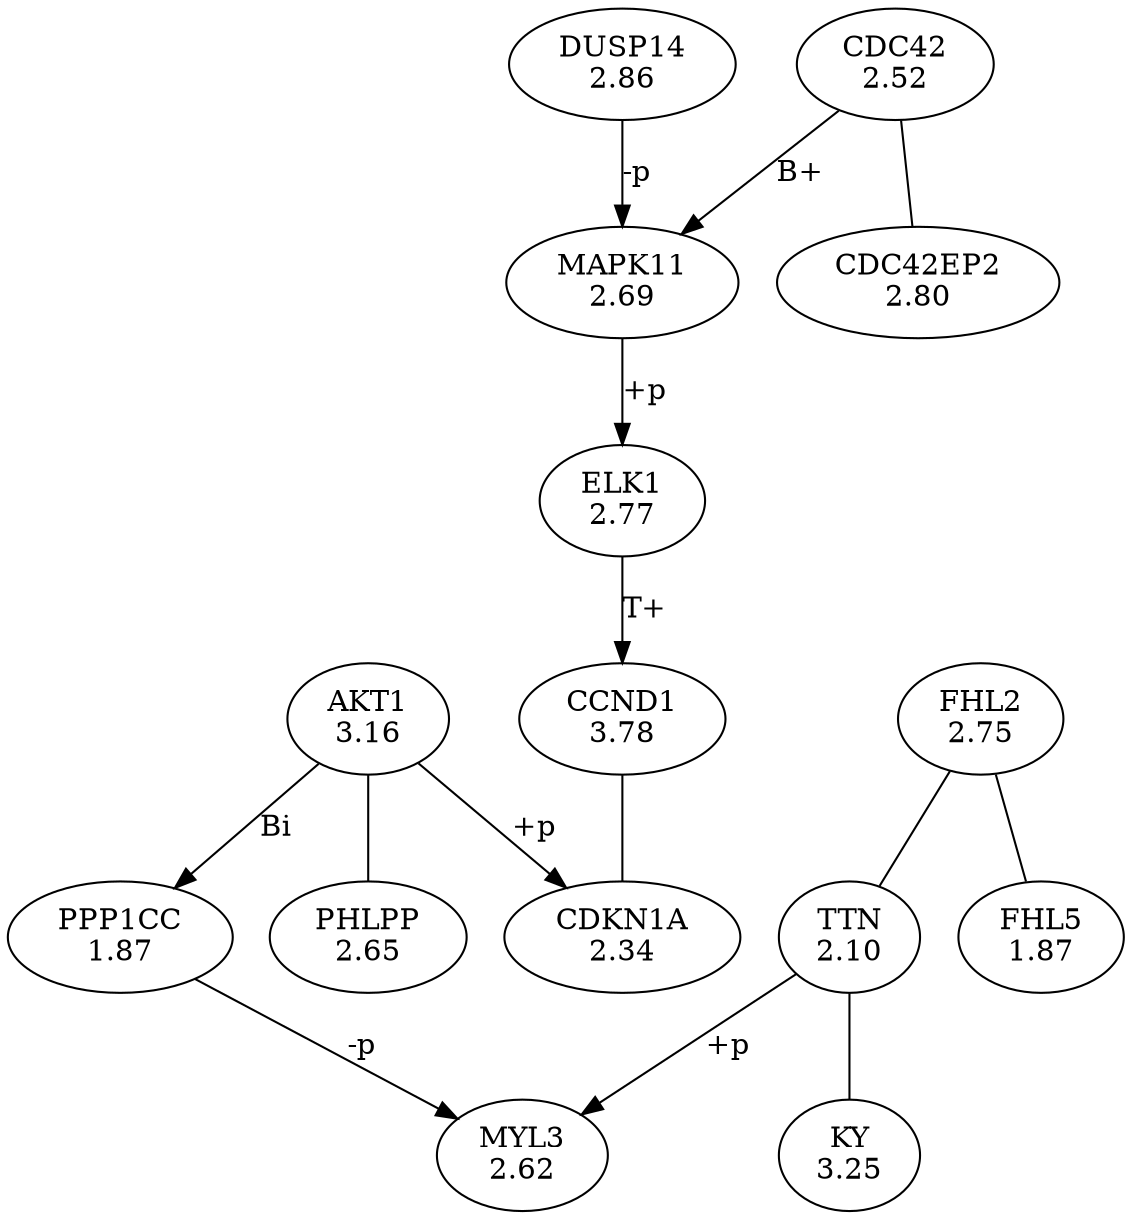 digraph G {
overlap = scale ;
739 [label = "KY\n3.25" ] ; 
13672 [label = "TTN\n2.10" ] ; 
7054 [label = "FHL2\n2.75" ] ; 
8436 [label = "MYL3\n2.62" ] ; 
2827 [label = "FHL5\n1.87" ] ; 
8466 [label = "PPP1CC\n1.87" ] ; 
13661 [label = "AKT1\n3.16" ] ; 
6775 [label = "PHLPP\n2.65" ] ; 
14326 [label = "CDKN1A\n2.34" ] ; 
1651 [label = "CCND1\n3.78" ] ; 
5584 [label = "ELK1\n2.77" ] ; 
7060 [label = "MAPK11\n2.69" ] ; 
4991 [label = "DUSP14\n2.86" ] ; 
11933 [label = "CDC42\n2.52" ] ; 
1358 [label = "CDC42EP2\n2.80" ] ; 
13672 -> 739 [arrowhead = "none" ]
7054 -> 13672 [arrowhead = "none" ]
8466 -> 8436 [label = "-p" ]
13672 -> 8436 [label = "+p" ]
7054 -> 2827 [arrowhead = "none" ]
13661 -> 8466 [label = "Bi" ]
13661 -> 14326 [label = "+p" ]
13661 -> 6775 [arrowhead = "none" ]
5584 -> 1651 [label = "T+" ]
1651 -> 14326 [arrowhead = "none" ]
7060 -> 5584 [label = "+p" ]
11933 -> 7060 [label = "B+" ]
4991 -> 7060 [label = "-p" ]
11933 -> 1358 [arrowhead = "none" ]
}
